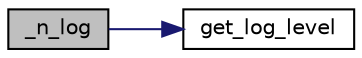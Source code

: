 digraph G
{
  edge [fontname="Helvetica",fontsize="10",labelfontname="Helvetica",labelfontsize="10"];
  node [fontname="Helvetica",fontsize="10",shape=record];
  rankdir=LR;
  Node1 [label="_n_log",height=0.2,width=0.4,color="black", fillcolor="grey75", style="filled" fontcolor="black"];
  Node1 -> Node2 [color="midnightblue",fontsize="10",style="solid",fontname="Helvetica"];
  Node2 [label="get_log_level",height=0.2,width=0.4,color="black", fillcolor="white", style="filled",URL="$group___l_o_g.html#gafeea44ab08778cbff68e91e831d44112",tooltip="Get the global log level value."];
}

